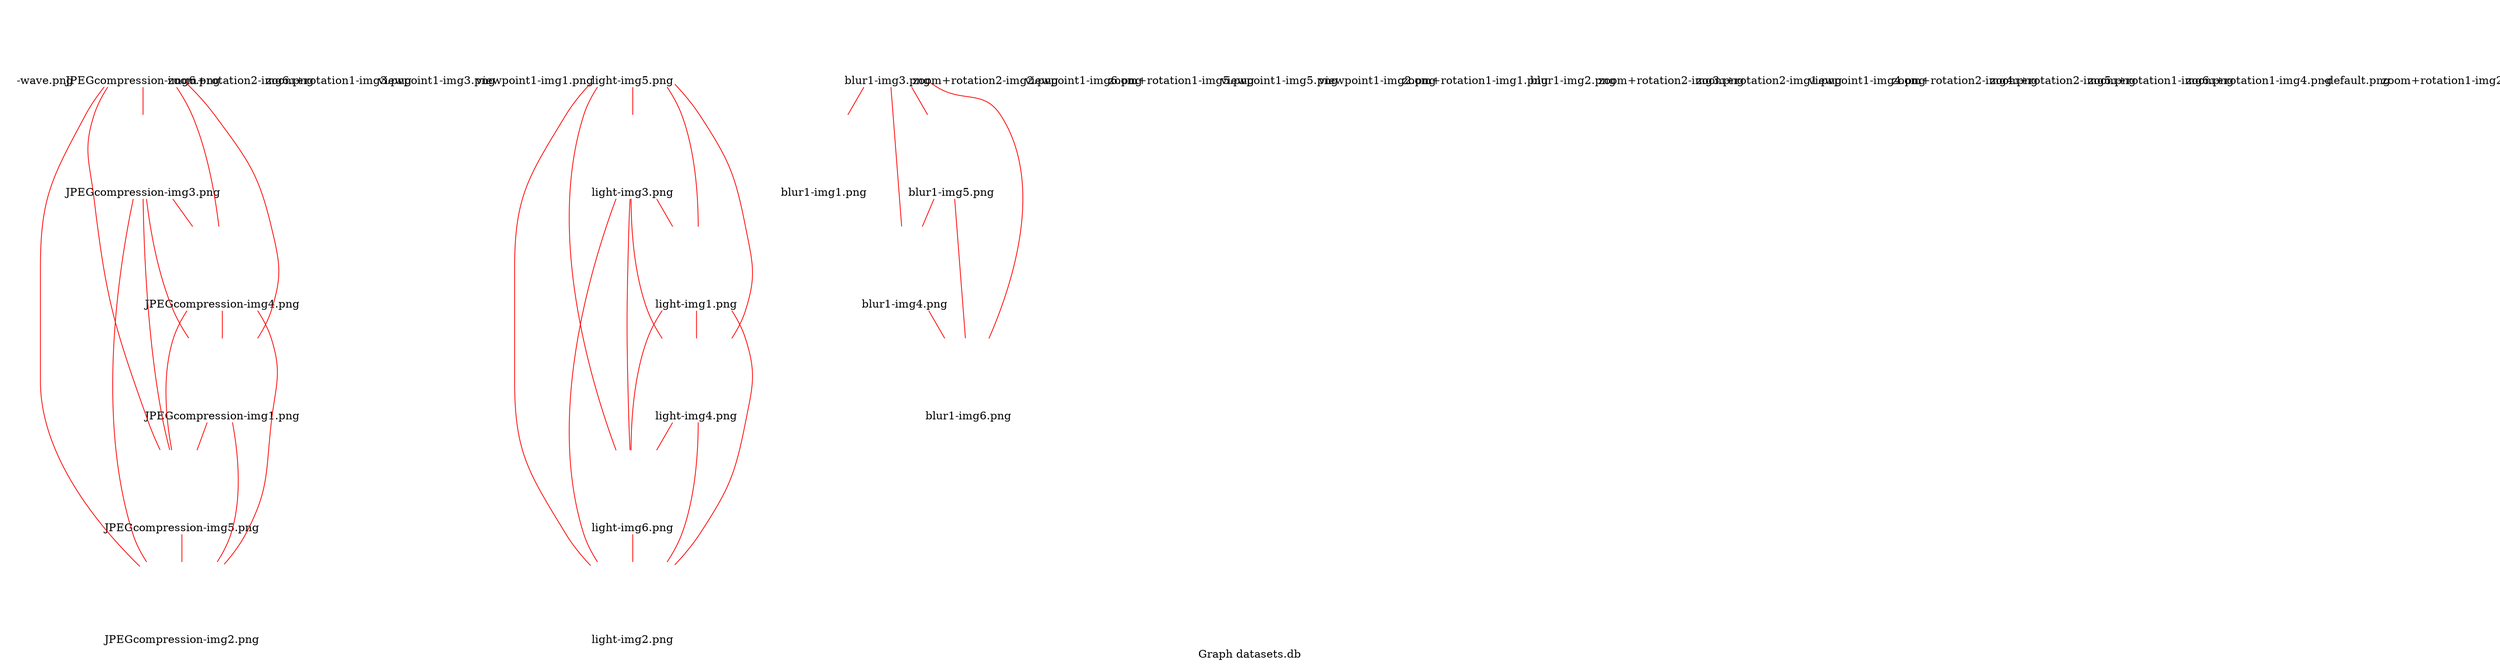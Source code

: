 strict graph {
	graph [bb="0,0,943.02,935",
		label="Graph datasets.db",
		lp="471.51,13",
		overlap=false
	];
	node [fixedsize=true,
		imagescale=true,
		label="\N",
		labelloc=b,
		shape=none
	];
	edge [color=red];
	"-wave.png"	 [height="1.5",
		image="datasets/-wave.png",
		label="-wave.png",
		pos="514,676",
		width="1.5"];
	"JPEGcompression-img6.png"	 [height="1.5",
		image="datasets/JPEGcompression-img6.png",
		label="JPEGcompression-img6.png",
		pos="311.14,353",
		width="1.5"];
	"JPEGcompression-img3.png"	 [height="1.5",
		image="datasets/JPEGcompression-img3.png",
		label="JPEGcompression-img3.png",
		pos="530.66,354.13",
		width="1.5"];
	"JPEGcompression-img6.png" -- "JPEGcompression-img3.png"	 [pos="365.41,353.28 399.31,353.45 442.79,353.68 476.64,353.85",
		weight=2];
	"JPEGcompression-img4.png"	 [height="1.5",
		image="datasets/JPEGcompression-img4.png",
		label="JPEGcompression-img4.png",
		pos="421.43,353.84",
		width="1.5"];
	"JPEGcompression-img6.png" -- "JPEGcompression-img4.png"	 [pos="365.32,353.41 365.97,353.42 366.63,353.42 367.28,353.43",
		weight=0];
	"JPEGcompression-img1.png"	 [height="1.5",
		image="datasets/JPEGcompression-img1.png",
		label="JPEGcompression-img1.png",
		pos="419.09,531.85",
		width="1.5"];
	"JPEGcompression-img6.png" -- "JPEGcompression-img1.png"	 [pos="343.82,407.15 357.29,429.46 372.86,455.26 386.33,477.58",
		weight=2];
	"JPEGcompression-img5.png"	 [height="1.5",
		image="datasets/JPEGcompression-img5.png",
		label="JPEGcompression-img5.png",
		pos="529.47,527.93",
		width="1.5"];
	"JPEGcompression-img6.png" -- "JPEGcompression-img5.png"	 [pos="365.39,396.47 398.86,423.28 441.64,457.56 475.12,484.39",
		weight=0];
	"JPEGcompression-img2.png"	 [height="1.5",
		image="datasets/JPEGcompression-img2.png",
		label="JPEGcompression-img2.png",
		pos="310,526.73",
		width="1.5"];
	"JPEGcompression-img6.png" -- "JPEGcompression-img2.png"	 [pos="310.79,407.02 310.65,427.84 310.49,451.61 310.36,472.45",
		weight=2];
	"JPEGcompression-img3.png" -- "JPEGcompression-img4.png"	 [pos="476.37,353.98 476.15,353.98 475.94,353.98 475.73,353.98",
		weight=2];
	"JPEGcompression-img3.png" -- "JPEGcompression-img1.png"	 [pos="496.58,408.42 482.8,430.36 466.93,455.64 453.16,477.59",
		weight=0];
	"JPEGcompression-img3.png" -- "JPEGcompression-img5.png"	 [pos="530.29,408.17 530.15,429.1 529.98,453 529.84,473.93",
		weight=2];
	"JPEGcompression-img3.png" -- "JPEGcompression-img2.png"	 [pos="476.4,396.57 442.2,423.32 398.21,457.73 364.05,484.45",
		weight=0];
	"JPEGcompression-img4.png" -- "JPEGcompression-img1.png"	 [pos="420.72,408.21 420.43,430.3 420.09,455.75 419.8,477.81",
		weight=2];
	"JPEGcompression-img4.png" -- "JPEGcompression-img5.png"	 [pos="455.02,407.97 468.03,428.93 482.89,452.88 495.9,473.84",
		weight=0];
	"JPEGcompression-img4.png" -- "JPEGcompression-img2.png"	 [pos="386.48,408.07 373.2,428.67 358.09,452.11 344.83,472.69",
		weight=2];
	"JPEGcompression-img1.png" -- "JPEGcompression-img5.png"	 [pos="473.31,529.92 473.96,529.9 474.62,529.88 475.27,529.85",
		weight=2];
	"JPEGcompression-img1.png" -- "JPEGcompression-img2.png"	 [pos="364.86,529.3 364.65,529.29 364.44,529.28 364.22,529.27",
		weight=0];
	"JPEGcompression-img5.png" -- "JPEGcompression-img2.png"	 [pos="475.22,527.64 441.33,527.45 397.85,527.21 364.01,527.03",
		weight=2];
	"zoom+rotation2-img6.png"	 [height="1.5",
		image="datasets/zoom+rotation2-img6.png",
		label="zoom+rotation2-img6.png",
		pos="378,676",
		width="1.5"];
	"zoom+rotation1-img3.png"	 [height="1.5",
		image="datasets/zoom+rotation1-img3.png",
		label="zoom+rotation1-img3.png",
		pos="242,744",
		width="1.5"];
	"viewpoint1-img3.png"	 [height="1.5",
		image="datasets/viewpoint1-img3.png",
		label="viewpoint1-img3.png",
		pos="480,217",
		width="1.5"];
	"viewpoint1-img1.png"	 [height="1.5",
		image="datasets/viewpoint1-img1.png",
		label="viewpoint1-img1.png",
		pos="191,217",
		width="1.5"];
	"light-img5.png"	 [height="1.5",
		image="datasets/light-img5.png",
		label="light-img5.png",
		pos="651.14,676",
		width="1.5"];
	"light-img3.png"	 [height="1.5",
		image="datasets/light-img3.png",
		label="light-img3.png",
		pos="870.66,677.13",
		width="1.5"];
	"light-img5.png" -- "light-img3.png"	 [pos="705.41,676.28 739.31,676.45 782.79,676.68 816.64,676.85",
		weight=6];
	"light-img1.png"	 [height="1.5",
		image="datasets/light-img1.png",
		label="light-img1.png",
		pos="761.43,676.84",
		width="1.5"];
	"light-img5.png" -- "light-img1.png"	 [pos="705.32,676.41 705.97,676.42 706.63,676.42 707.28,676.43",
		weight=8];
	"light-img4.png"	 [height="1.5",
		image="datasets/light-img4.png",
		label="light-img4.png",
		pos="759.09,854.85",
		width="1.5"];
	"light-img5.png" -- "light-img4.png"	 [pos="683.82,730.15 697.29,752.46 712.86,778.26 726.33,800.58",
		weight=6];
	"light-img6.png"	 [height="1.5",
		image="datasets/light-img6.png",
		label="light-img6.png",
		pos="869.47,850.93",
		width="1.5"];
	"light-img5.png" -- "light-img6.png"	 [pos="705.39,719.47 738.86,746.28 781.64,780.56 815.12,807.39",
		weight=6];
	"light-img2.png"	 [height="1.5",
		image="datasets/light-img2.png",
		label="light-img2.png",
		pos="650,849.73",
		width="1.5"];
	"light-img5.png" -- "light-img2.png"	 [pos="650.79,730.02 650.65,750.84 650.49,774.61 650.36,795.45",
		weight=6];
	"light-img3.png" -- "light-img1.png"	 [pos="816.37,676.98 816.15,676.98 815.94,676.98 815.73,676.98",
		weight=6];
	"light-img3.png" -- "light-img4.png"	 [pos="836.58,731.42 822.8,753.36 806.93,778.64 793.16,800.59",
		weight=4];
	"light-img3.png" -- "light-img6.png"	 [pos="870.29,731.17 870.15,752.1 869.98,776 869.84,796.93",
		weight=8];
	"light-img3.png" -- "light-img2.png"	 [pos="816.4,719.57 782.2,746.32 738.21,780.73 704.05,807.45",
		weight=0];
	"light-img1.png" -- "light-img4.png"	 [pos="760.72,731.21 760.43,753.3 760.09,778.75 759.8,800.81",
		weight=8];
	"light-img1.png" -- "light-img6.png"	 [pos="795.02,730.97 808.03,751.93 822.89,775.88 835.9,796.84",
		weight=12];
	"light-img1.png" -- "light-img2.png"	 [pos="726.48,731.07 713.2,751.67 698.09,775.11 684.83,795.69",
		weight=6];
	"light-img4.png" -- "light-img6.png"	 [pos="813.31,852.92 813.96,852.9 814.62,852.88 815.27,852.85",
		weight=8];
	"light-img4.png" -- "light-img2.png"	 [pos="704.86,852.3 704.65,852.29 704.44,852.28 704.22,852.27",
		weight=4];
	"light-img6.png" -- "light-img2.png"	 [pos="815.22,850.64 781.33,850.45 737.85,850.21 704.01,850.03",
		weight=8];
	"blur1-img3.png"	 [height="1.5",
		image="datasets/blur1-img3.png",
		label="blur1-img3.png",
		pos="777.62,352.03",
		width="1.5"];
	"blur1-img1.png"	 [height="1.5",
		image="datasets/blur1-img1.png",
		label="blur1-img1.png",
		pos="888.02,323.39",
		width="1.5"];
	"blur1-img3.png" -- "blur1-img1.png"	 [pos="831.85,337.96 832.51,337.79 833.16,337.62 833.81,337.45",
		weight=12];
	"blur1-img5.png"	 [height="1.5",
		image="datasets/blur1-img5.png",
		label="blur1-img5.png",
		pos="667,319",
		width="1.5"];
	"blur1-img3.png" -- "blur1-img5.png"	 [pos="723.61,335.9 722.84,335.67 722.07,335.44 721.3,335.21",
		weight=4];
	"blur1-img4.png"	 [height="1.5",
		image="datasets/blur1-img4.png",
		label="blur1-img4.png",
		pos="682.69,482.35",
		width="1.5"];
	"blur1-img3.png" -- "blur1-img4.png"	 [pos="738.19,406.16 732.89,413.44 727.45,420.9 722.15,428.17",
		weight=6];
	"blur1-img6.png"	 [height="1.5",
		image="datasets/blur1-img6.png",
		label="blur1-img6.png",
		pos="864.17,486.11",
		width="1.5"];
	"blur1-img3.png" -- "blur1-img6.png"	 [pos="812.57,406.18 818.02,414.61 823.64,423.32 829.09,431.76",
		weight=6];
	"blur1-img5.png" -- "blur1-img4.png"	 [pos="672.22,373.39 673.92,391.03 675.79,410.58 677.49,428.19",
		weight=6];
	"blur1-img5.png" -- "blur1-img6.png"	 [pos="721.14,364.88 748.84,388.36 782.47,416.86 810.15,440.33",
		weight=6];
	"blur1-img4.png" -- "blur1-img6.png"	 [pos="737.14,483.48 760.21,483.95 787.03,484.51 810.07,484.99",
		weight=2];
	"zoom+rotation2-img2.png"	 [height="1.5",
		image="datasets/zoom+rotation2-img2.png",
		label="zoom+rotation2-img2.png",
		pos="327,217",
		width="1.5"];
	"viewpoint1-img6.png"	 [height="1.5",
		image="datasets/viewpoint1-img6.png",
		label="viewpoint1-img6.png",
		pos="514,812",
		width="1.5"];
	"zoom+rotation1-img5.png"	 [height="1.5",
		image="datasets/zoom+rotation1-img5.png",
		label="zoom+rotation1-img5.png",
		pos="378,812",
		width="1.5"];
	"viewpoint1-img5.png"	 [height="1.5",
		image="datasets/viewpoint1-img5.png",
		label="viewpoint1-img5.png",
		pos="174,608",
		width="1.5"];
	"viewpoint1-img2.png"	 [height="1.5",
		image="datasets/viewpoint1-img2.png",
		label="viewpoint1-img2.png",
		pos="174,472",
		width="1.5"];
	"zoom+rotation1-img1.png"	 [height="1.5",
		image="datasets/zoom+rotation1-img1.png",
		label="zoom+rotation1-img1.png",
		pos="616,183",
		width="1.5"];
	"blur1-img2.png"	 [height="1.5",
		image="datasets/blur1-img2.png",
		label="blur1-img2.png",
		pos="752,183",
		width="1.5"];
	"zoom+rotation2-img3.png"	 [height="1.5",
		image="datasets/zoom+rotation2-img3.png",
		label="zoom+rotation2-img3.png",
		pos="242,880",
		width="1.5"];
	"zoom+rotation2-img1.png"	 [height="1.5",
		image="datasets/zoom+rotation2-img1.png",
		label="zoom+rotation2-img1.png",
		pos="106,880",
		width="1.5"];
	"viewpoint1-img4.png"	 [height="1.5",
		image="datasets/viewpoint1-img4.png",
		label="viewpoint1-img4.png",
		pos="106,744",
		width="1.5"];
	"zoom+rotation2-img4.png"	 [height="1.5",
		image="datasets/zoom+rotation2-img4.png",
		label="zoom+rotation2-img4.png",
		pos="888,98",
		width="1.5"];
	"zoom+rotation2-img5.png"	 [height="1.5",
		image="datasets/zoom+rotation2-img5.png",
		label="zoom+rotation2-img5.png",
		pos="480,81",
		width="1.5"];
	"zoom+rotation1-img6.png"	 [height="1.5",
		image="datasets/zoom+rotation1-img6.png",
		label="zoom+rotation1-img6.png",
		pos="55,336",
		width="1.5"];
	"zoom+rotation1-img4.png"	 [height="1.5",
		image="datasets/zoom+rotation1-img4.png",
		label="zoom+rotation1-img4.png",
		pos="55,200",
		width="1.5"];
	"-default.png"	 [height="1.5",
		image="datasets/-default.png",
		label="-default.png",
		pos="191,81",
		width="1.5"];
	"zoom+rotation1-img2.png"	 [height="1.5",
		image="datasets/zoom+rotation1-img2.png",
		label="zoom+rotation1-img2.png",
		pos="327,81",
		width="1.5"];
}
